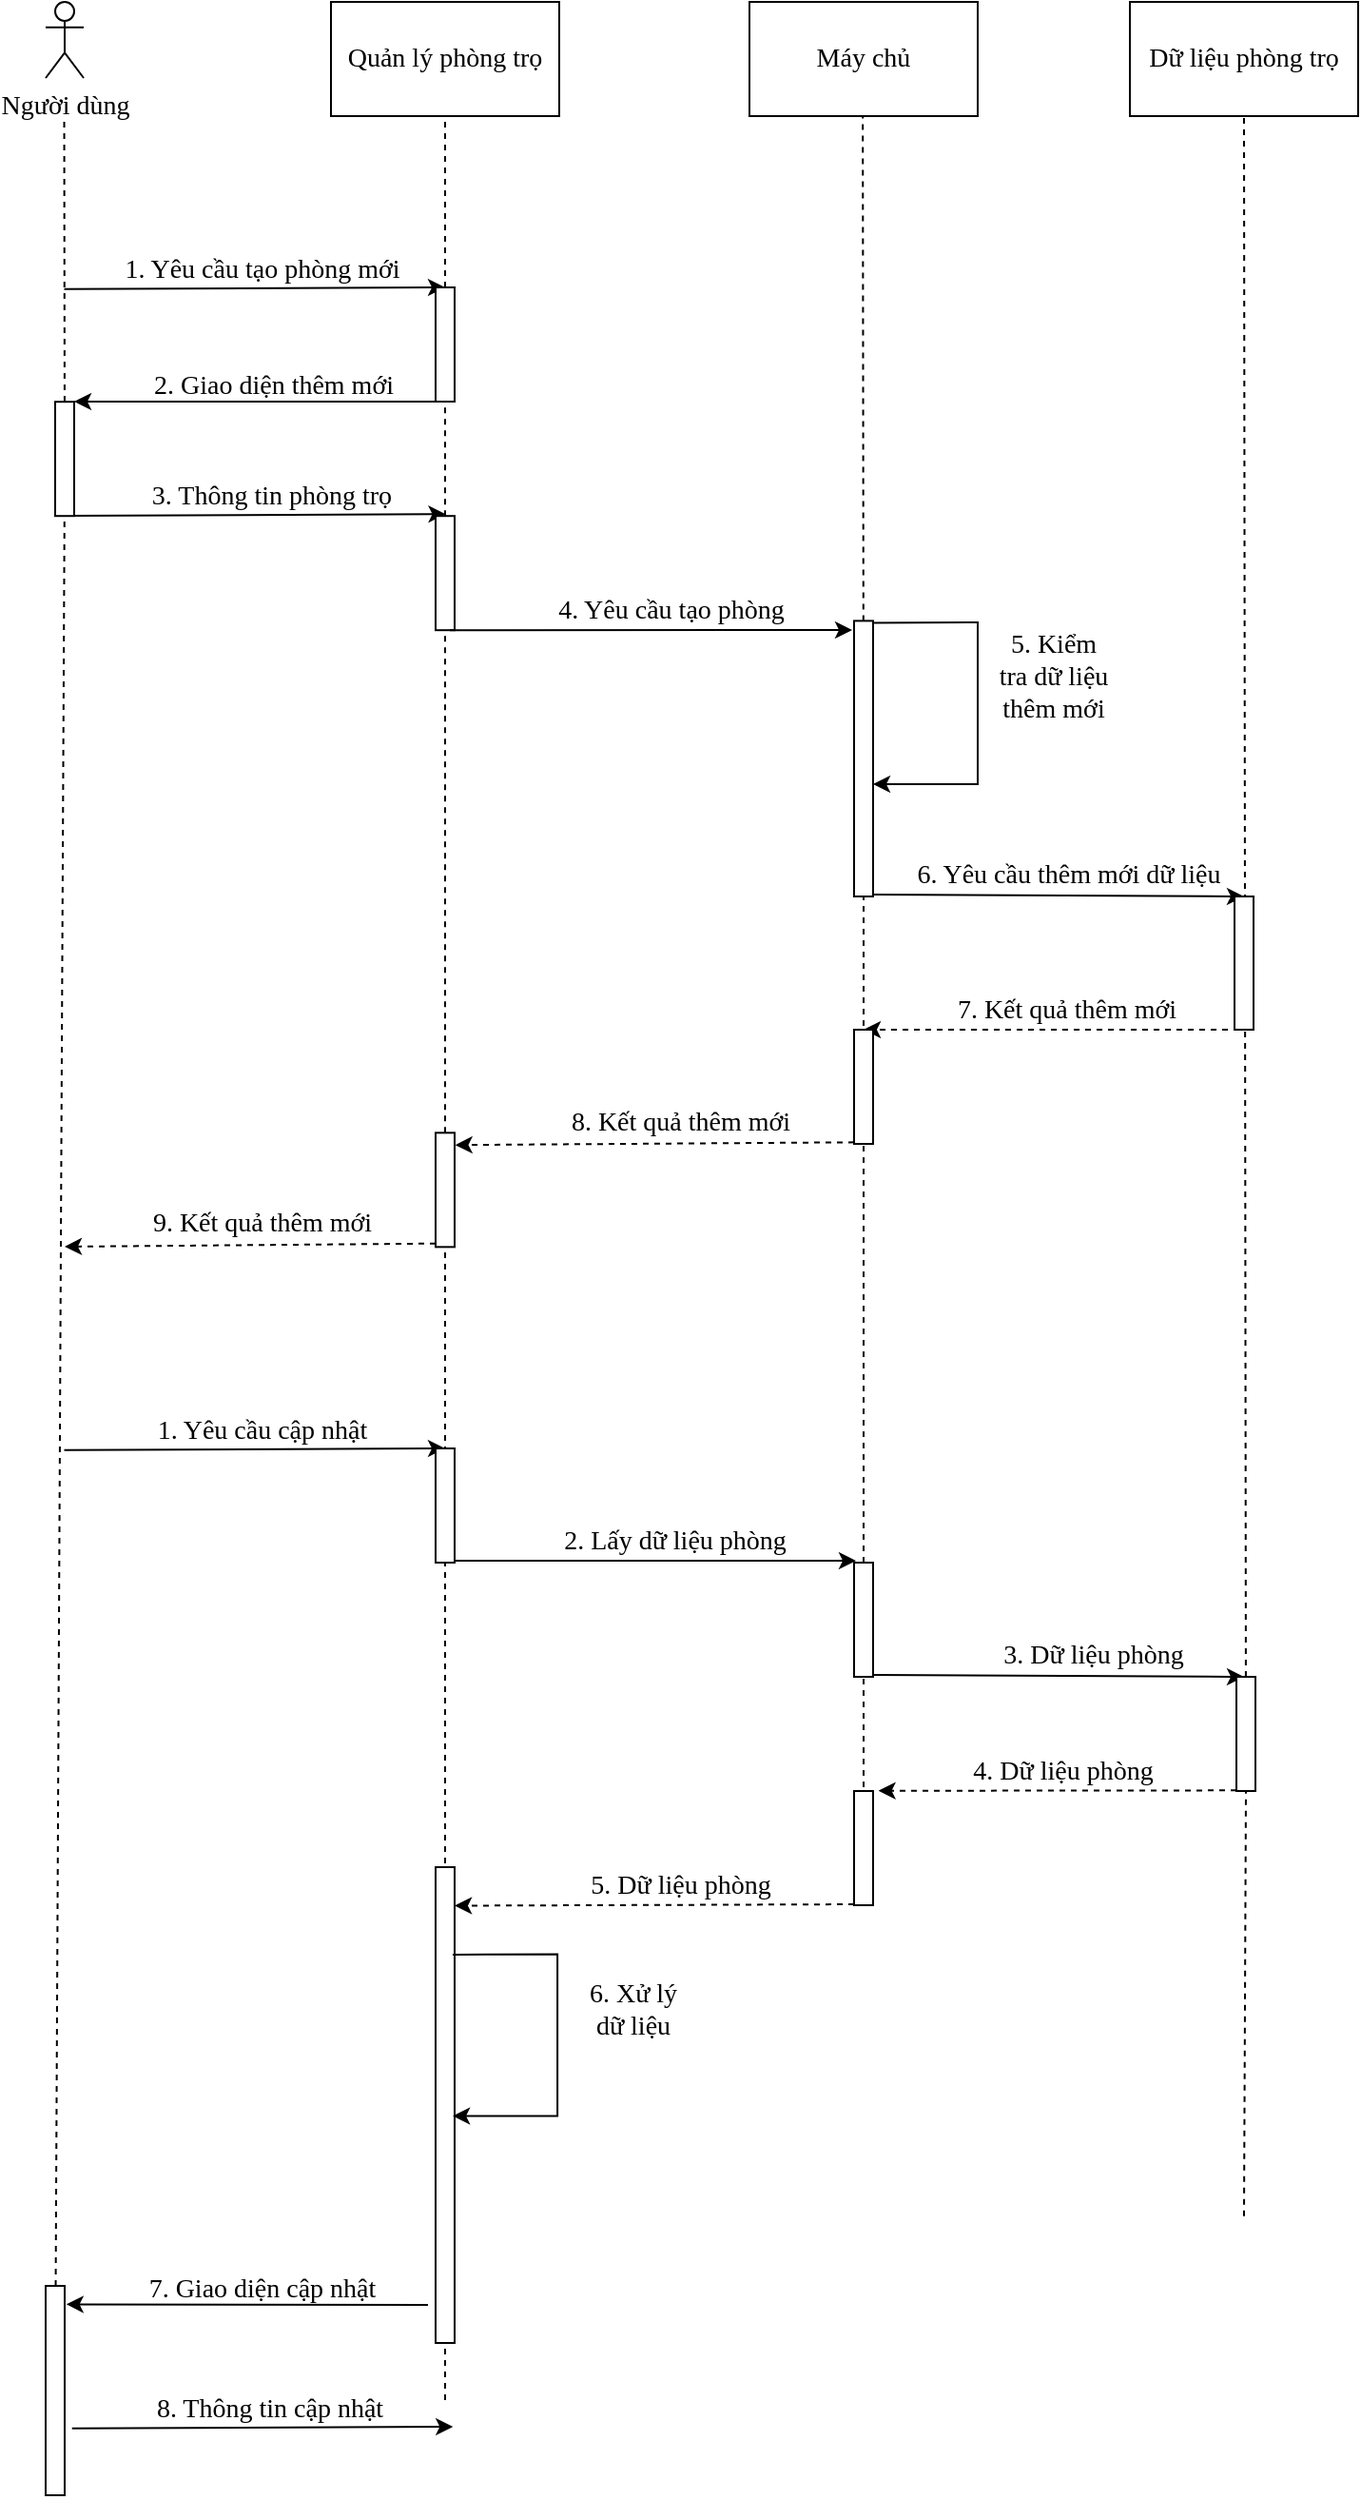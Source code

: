 <mxfile version="22.0.8" type="device">
  <diagram name="Trang-1" id="R2SSgekKrFJc0sKT6GDx">
    <mxGraphModel dx="311" dy="168" grid="1" gridSize="10" guides="1" tooltips="1" connect="1" arrows="1" fold="1" page="1" pageScale="1" pageWidth="827" pageHeight="1169" math="0" shadow="0">
      <root>
        <mxCell id="0" />
        <mxCell id="1" parent="0" />
        <mxCell id="ekgqlXPSo2zlpU3kf7QV-1" value="Người dùng" style="shape=umlActor;verticalLabelPosition=bottom;verticalAlign=top;html=1;outlineConnect=0;fontFamily=Times New Roman;fontSize=14;" vertex="1" parent="1">
          <mxGeometry x="70" y="50" width="20" height="40" as="geometry" />
        </mxCell>
        <mxCell id="ekgqlXPSo2zlpU3kf7QV-2" value="Quản lý phòng trọ" style="rounded=0;whiteSpace=wrap;html=1;fontFamily=Times New Roman;fontSize=14;" vertex="1" parent="1">
          <mxGeometry x="220" y="50" width="120" height="60" as="geometry" />
        </mxCell>
        <mxCell id="ekgqlXPSo2zlpU3kf7QV-3" value="Máy chủ" style="rounded=0;whiteSpace=wrap;html=1;fontFamily=Times New Roman;fontSize=14;" vertex="1" parent="1">
          <mxGeometry x="440" y="50" width="120" height="60" as="geometry" />
        </mxCell>
        <mxCell id="ekgqlXPSo2zlpU3kf7QV-4" value="Dữ liệu phòng trọ" style="rounded=0;whiteSpace=wrap;html=1;fontFamily=Times New Roman;fontSize=14;" vertex="1" parent="1">
          <mxGeometry x="640" y="50" width="120" height="60" as="geometry" />
        </mxCell>
        <mxCell id="ekgqlXPSo2zlpU3kf7QV-6" value="" style="endArrow=none;dashed=1;html=1;rounded=0;entryX=0.5;entryY=1;entryDx=0;entryDy=0;fontFamily=Times New Roman;fontSize=14;" edge="1" parent="1" source="ekgqlXPSo2zlpU3kf7QV-12" target="ekgqlXPSo2zlpU3kf7QV-2">
          <mxGeometry width="50" height="50" relative="1" as="geometry">
            <mxPoint x="280" y="831.391" as="sourcePoint" />
            <mxPoint x="490" y="170" as="targetPoint" />
          </mxGeometry>
        </mxCell>
        <mxCell id="ekgqlXPSo2zlpU3kf7QV-7" value="" style="endArrow=none;dashed=1;html=1;rounded=0;entryX=0.5;entryY=1;entryDx=0;entryDy=0;fontFamily=Times New Roman;fontSize=14;" edge="1" parent="1" source="ekgqlXPSo2zlpU3kf7QV-62">
          <mxGeometry width="50" height="50" relative="1" as="geometry">
            <mxPoint x="499.933" y="610" as="sourcePoint" />
            <mxPoint x="499.58" y="110" as="targetPoint" />
          </mxGeometry>
        </mxCell>
        <mxCell id="ekgqlXPSo2zlpU3kf7QV-8" value="" style="endArrow=none;dashed=1;html=1;rounded=0;entryX=0.5;entryY=1;entryDx=0;entryDy=0;fontFamily=Times New Roman;fontSize=14;" edge="1" parent="1" source="ekgqlXPSo2zlpU3kf7QV-95">
          <mxGeometry width="50" height="50" relative="1" as="geometry">
            <mxPoint x="700" y="1213.339" as="sourcePoint" />
            <mxPoint x="700" y="110" as="targetPoint" />
          </mxGeometry>
        </mxCell>
        <mxCell id="ekgqlXPSo2zlpU3kf7QV-9" value="" style="endArrow=classic;html=1;rounded=0;fontFamily=Times New Roman;fontSize=14;exitX=0.975;exitY=0.087;exitDx=0;exitDy=0;exitPerimeter=0;" edge="1" parent="1">
          <mxGeometry width="50" height="50" relative="1" as="geometry">
            <mxPoint x="79.75" y="200.9" as="sourcePoint" />
            <mxPoint x="280" y="200" as="targetPoint" />
          </mxGeometry>
        </mxCell>
        <mxCell id="ekgqlXPSo2zlpU3kf7QV-10" value="1. Yêu cầu tạo phòng mới" style="text;html=1;strokeColor=none;fillColor=none;align=center;verticalAlign=middle;whiteSpace=wrap;rounded=0;fontFamily=Times New Roman;fontSize=14;" vertex="1" parent="1">
          <mxGeometry x="109" y="186" width="150" height="10" as="geometry" />
        </mxCell>
        <mxCell id="ekgqlXPSo2zlpU3kf7QV-11" value="" style="endArrow=none;dashed=1;html=1;rounded=0;entryX=0.5;entryY=1;entryDx=0;entryDy=0;fontFamily=Times New Roman;fontSize=14;" edge="1" parent="1" source="ekgqlXPSo2zlpU3kf7QV-57" target="ekgqlXPSo2zlpU3kf7QV-12">
          <mxGeometry width="50" height="50" relative="1" as="geometry">
            <mxPoint x="280" y="831.391" as="sourcePoint" />
            <mxPoint x="280" y="110" as="targetPoint" />
          </mxGeometry>
        </mxCell>
        <mxCell id="ekgqlXPSo2zlpU3kf7QV-12" value="" style="rounded=0;whiteSpace=wrap;html=1;fontFamily=Times New Roman;fontSize=14;" vertex="1" parent="1">
          <mxGeometry x="275" y="200" width="10" height="60" as="geometry" />
        </mxCell>
        <mxCell id="ekgqlXPSo2zlpU3kf7QV-16" value="5. Kiểm tra dữ liệu thêm mới" style="text;html=1;strokeColor=none;fillColor=none;align=center;verticalAlign=middle;whiteSpace=wrap;rounded=0;fontFamily=Times New Roman;fontSize=14;" vertex="1" parent="1">
          <mxGeometry x="570" y="360.25" width="60" height="90" as="geometry" />
        </mxCell>
        <mxCell id="ekgqlXPSo2zlpU3kf7QV-18" value="" style="endArrow=classic;html=1;rounded=0;exitX=0.995;exitY=0.095;exitDx=0;exitDy=0;exitPerimeter=0;fontFamily=Times New Roman;fontSize=14;" edge="1" parent="1">
          <mxGeometry width="50" height="50" relative="1" as="geometry">
            <mxPoint x="504.95" y="376.2" as="sourcePoint" />
            <mxPoint x="505" y="461" as="targetPoint" />
            <Array as="points">
              <mxPoint x="560" y="376" />
              <mxPoint x="560" y="461" />
            </Array>
          </mxGeometry>
        </mxCell>
        <mxCell id="ekgqlXPSo2zlpU3kf7QV-46" value="" style="endArrow=classic;html=1;rounded=0;exitX=0;exitY=1;exitDx=0;exitDy=0;fontFamily=Times New Roman;fontSize=14;entryX=1;entryY=0;entryDx=0;entryDy=0;" edge="1" parent="1" source="ekgqlXPSo2zlpU3kf7QV-12">
          <mxGeometry width="50" height="50" relative="1" as="geometry">
            <mxPoint x="125" y="289.17" as="sourcePoint" />
            <mxPoint x="85" y="260" as="targetPoint" />
          </mxGeometry>
        </mxCell>
        <mxCell id="ekgqlXPSo2zlpU3kf7QV-47" value="2. Giao diện thêm mới" style="text;html=1;strokeColor=none;fillColor=none;align=center;verticalAlign=middle;whiteSpace=wrap;rounded=0;fontFamily=Times New Roman;fontSize=14;" vertex="1" parent="1">
          <mxGeometry x="120" y="247" width="140" height="10" as="geometry" />
        </mxCell>
        <mxCell id="ekgqlXPSo2zlpU3kf7QV-49" value="" style="endArrow=none;dashed=1;html=1;rounded=0;entryX=0.5;entryY=1;entryDx=0;entryDy=0;fontFamily=Times New Roman;fontSize=14;" edge="1" parent="1">
          <mxGeometry width="50" height="50" relative="1" as="geometry">
            <mxPoint x="79.972" y="260" as="sourcePoint" />
            <mxPoint x="79.76" y="110" as="targetPoint" />
          </mxGeometry>
        </mxCell>
        <mxCell id="ekgqlXPSo2zlpU3kf7QV-51" value="" style="endArrow=none;dashed=1;html=1;rounded=0;entryX=0.5;entryY=1;entryDx=0;entryDy=0;fontFamily=Times New Roman;fontSize=14;" edge="1" parent="1" source="ekgqlXPSo2zlpU3kf7QV-111">
          <mxGeometry width="50" height="50" relative="1" as="geometry">
            <mxPoint x="76" y="1350" as="sourcePoint" />
            <mxPoint x="80" y="300" as="targetPoint" />
          </mxGeometry>
        </mxCell>
        <mxCell id="ekgqlXPSo2zlpU3kf7QV-54" value="" style="endArrow=classic;html=1;rounded=0;fontFamily=Times New Roman;fontSize=14;exitX=0.975;exitY=0.087;exitDx=0;exitDy=0;exitPerimeter=0;" edge="1" parent="1">
          <mxGeometry width="50" height="50" relative="1" as="geometry">
            <mxPoint x="80" y="320" as="sourcePoint" />
            <mxPoint x="280.25" y="319.1" as="targetPoint" />
          </mxGeometry>
        </mxCell>
        <mxCell id="ekgqlXPSo2zlpU3kf7QV-55" value="3. Thông tin phòng trọ" style="text;html=1;strokeColor=none;fillColor=none;align=center;verticalAlign=middle;whiteSpace=wrap;rounded=0;fontFamily=Times New Roman;fontSize=14;" vertex="1" parent="1">
          <mxGeometry x="114.25" y="305.1" width="150" height="10" as="geometry" />
        </mxCell>
        <mxCell id="ekgqlXPSo2zlpU3kf7QV-56" value="" style="rounded=0;whiteSpace=wrap;html=1;fontFamily=Times New Roman;fontSize=14;" vertex="1" parent="1">
          <mxGeometry x="75" y="260.1" width="10" height="60" as="geometry" />
        </mxCell>
        <mxCell id="ekgqlXPSo2zlpU3kf7QV-58" value="" style="endArrow=none;dashed=1;html=1;rounded=0;entryX=0.5;entryY=1;entryDx=0;entryDy=0;fontFamily=Times New Roman;fontSize=14;" edge="1" parent="1" source="ekgqlXPSo2zlpU3kf7QV-79" target="ekgqlXPSo2zlpU3kf7QV-57">
          <mxGeometry width="50" height="50" relative="1" as="geometry">
            <mxPoint x="280" y="730" as="sourcePoint" />
            <mxPoint x="280" y="260" as="targetPoint" />
          </mxGeometry>
        </mxCell>
        <mxCell id="ekgqlXPSo2zlpU3kf7QV-57" value="" style="rounded=0;whiteSpace=wrap;html=1;fontFamily=Times New Roman;fontSize=14;" vertex="1" parent="1">
          <mxGeometry x="275" y="320.1" width="10" height="60" as="geometry" />
        </mxCell>
        <mxCell id="ekgqlXPSo2zlpU3kf7QV-60" value="" style="endArrow=classic;html=1;rounded=0;fontFamily=Times New Roman;fontSize=14;exitX=0.75;exitY=1;exitDx=0;exitDy=0;" edge="1" parent="1" source="ekgqlXPSo2zlpU3kf7QV-57">
          <mxGeometry width="50" height="50" relative="1" as="geometry">
            <mxPoint x="289.75" y="380.1" as="sourcePoint" />
            <mxPoint x="494" y="380" as="targetPoint" />
          </mxGeometry>
        </mxCell>
        <mxCell id="ekgqlXPSo2zlpU3kf7QV-61" value="4. Yêu cầu tạo phòng" style="text;html=1;strokeColor=none;fillColor=none;align=center;verticalAlign=middle;whiteSpace=wrap;rounded=0;fontFamily=Times New Roman;fontSize=14;" vertex="1" parent="1">
          <mxGeometry x="324" y="365.2" width="150" height="10" as="geometry" />
        </mxCell>
        <mxCell id="ekgqlXPSo2zlpU3kf7QV-63" value="" style="endArrow=none;dashed=1;html=1;rounded=0;entryX=0.5;entryY=1;entryDx=0;entryDy=0;fontFamily=Times New Roman;fontSize=14;" edge="1" parent="1" source="ekgqlXPSo2zlpU3kf7QV-90" target="ekgqlXPSo2zlpU3kf7QV-62">
          <mxGeometry width="50" height="50" relative="1" as="geometry">
            <mxPoint x="500" y="1000" as="sourcePoint" />
            <mxPoint x="499.58" y="110" as="targetPoint" />
          </mxGeometry>
        </mxCell>
        <mxCell id="ekgqlXPSo2zlpU3kf7QV-62" value="" style="rounded=0;whiteSpace=wrap;html=1;fontFamily=Times New Roman;fontSize=14;" vertex="1" parent="1">
          <mxGeometry x="495" y="375.2" width="10" height="144.8" as="geometry" />
        </mxCell>
        <mxCell id="ekgqlXPSo2zlpU3kf7QV-64" value="" style="endArrow=classic;html=1;rounded=0;fontFamily=Times New Roman;fontSize=14;exitX=0.75;exitY=1;exitDx=0;exitDy=0;" edge="1" parent="1">
          <mxGeometry width="50" height="50" relative="1" as="geometry">
            <mxPoint x="505" y="519" as="sourcePoint" />
            <mxPoint x="700" y="520" as="targetPoint" />
          </mxGeometry>
        </mxCell>
        <mxCell id="ekgqlXPSo2zlpU3kf7QV-65" value="6. Yêu cầu thêm mới dữ liệu" style="text;html=1;strokeColor=none;fillColor=none;align=center;verticalAlign=middle;whiteSpace=wrap;rounded=0;fontFamily=Times New Roman;fontSize=14;" vertex="1" parent="1">
          <mxGeometry x="520" y="504.2" width="176" height="10" as="geometry" />
        </mxCell>
        <mxCell id="ekgqlXPSo2zlpU3kf7QV-66" value="" style="rounded=0;whiteSpace=wrap;html=1;fontFamily=Times New Roman;fontSize=14;" vertex="1" parent="1">
          <mxGeometry x="695" y="520" width="10" height="70" as="geometry" />
        </mxCell>
        <mxCell id="ekgqlXPSo2zlpU3kf7QV-67" value="" style="endArrow=classic;html=1;rounded=0;exitX=0.25;exitY=1;exitDx=0;exitDy=0;dashed=1;" edge="1" parent="1" source="ekgqlXPSo2zlpU3kf7QV-66">
          <mxGeometry width="50" height="50" relative="1" as="geometry">
            <mxPoint x="430" y="580" as="sourcePoint" />
            <mxPoint x="500" y="590" as="targetPoint" />
          </mxGeometry>
        </mxCell>
        <mxCell id="ekgqlXPSo2zlpU3kf7QV-69" value="" style="endArrow=none;dashed=1;html=1;rounded=0;entryX=0.5;entryY=1;entryDx=0;entryDy=0;fontFamily=Times New Roman;fontSize=14;" edge="1" parent="1" target="ekgqlXPSo2zlpU3kf7QV-68">
          <mxGeometry width="50" height="50" relative="1" as="geometry">
            <mxPoint x="499.933" y="610" as="sourcePoint" />
            <mxPoint x="500" y="520" as="targetPoint" />
          </mxGeometry>
        </mxCell>
        <mxCell id="ekgqlXPSo2zlpU3kf7QV-68" value="" style="rounded=0;whiteSpace=wrap;html=1;fontFamily=Times New Roman;fontSize=14;" vertex="1" parent="1">
          <mxGeometry x="495" y="590" width="10" height="60" as="geometry" />
        </mxCell>
        <mxCell id="ekgqlXPSo2zlpU3kf7QV-70" value="7. Kết quả thêm mới" style="text;html=1;strokeColor=none;fillColor=none;align=center;verticalAlign=middle;whiteSpace=wrap;rounded=0;fontFamily=Times New Roman;fontSize=14;" vertex="1" parent="1">
          <mxGeometry x="519" y="575" width="176" height="10" as="geometry" />
        </mxCell>
        <mxCell id="ekgqlXPSo2zlpU3kf7QV-77" value="" style="endArrow=classic;html=1;rounded=0;exitX=0.25;exitY=1;exitDx=0;exitDy=0;dashed=1;entryX=1.033;entryY=0.107;entryDx=0;entryDy=0;entryPerimeter=0;" edge="1" parent="1" target="ekgqlXPSo2zlpU3kf7QV-79">
          <mxGeometry width="50" height="50" relative="1" as="geometry">
            <mxPoint x="495" y="649.17" as="sourcePoint" />
            <mxPoint x="297" y="649.17" as="targetPoint" />
          </mxGeometry>
        </mxCell>
        <mxCell id="ekgqlXPSo2zlpU3kf7QV-78" value="8. Kết quả thêm mới" style="text;html=1;strokeColor=none;fillColor=none;align=center;verticalAlign=middle;whiteSpace=wrap;rounded=0;fontFamily=Times New Roman;fontSize=14;" vertex="1" parent="1">
          <mxGeometry x="316" y="634.17" width="176" height="10" as="geometry" />
        </mxCell>
        <mxCell id="ekgqlXPSo2zlpU3kf7QV-82" value="" style="endArrow=none;dashed=1;html=1;rounded=0;entryX=0.5;entryY=1;entryDx=0;entryDy=0;fontFamily=Times New Roman;fontSize=14;" edge="1" parent="1" target="ekgqlXPSo2zlpU3kf7QV-79">
          <mxGeometry width="50" height="50" relative="1" as="geometry">
            <mxPoint x="280" y="1310" as="sourcePoint" />
            <mxPoint x="280" y="380" as="targetPoint" />
          </mxGeometry>
        </mxCell>
        <mxCell id="ekgqlXPSo2zlpU3kf7QV-79" value="" style="rounded=0;whiteSpace=wrap;html=1;fontFamily=Times New Roman;fontSize=14;" vertex="1" parent="1">
          <mxGeometry x="275" y="644.17" width="10" height="60" as="geometry" />
        </mxCell>
        <mxCell id="ekgqlXPSo2zlpU3kf7QV-83" value="" style="endArrow=classic;html=1;rounded=0;exitX=0.25;exitY=1;exitDx=0;exitDy=0;dashed=1;" edge="1" parent="1">
          <mxGeometry width="50" height="50" relative="1" as="geometry">
            <mxPoint x="275" y="702.34" as="sourcePoint" />
            <mxPoint x="80" y="704" as="targetPoint" />
          </mxGeometry>
        </mxCell>
        <mxCell id="ekgqlXPSo2zlpU3kf7QV-84" value="9. Kết quả thêm mới" style="text;html=1;strokeColor=none;fillColor=none;align=center;verticalAlign=middle;whiteSpace=wrap;rounded=0;fontFamily=Times New Roman;fontSize=14;" vertex="1" parent="1">
          <mxGeometry x="96" y="687.34" width="176" height="10" as="geometry" />
        </mxCell>
        <mxCell id="ekgqlXPSo2zlpU3kf7QV-85" value="" style="endArrow=classic;html=1;rounded=0;fontFamily=Times New Roman;fontSize=14;exitX=0.975;exitY=0.087;exitDx=0;exitDy=0;exitPerimeter=0;" edge="1" parent="1">
          <mxGeometry width="50" height="50" relative="1" as="geometry">
            <mxPoint x="79.75" y="810.9" as="sourcePoint" />
            <mxPoint x="280" y="810" as="targetPoint" />
          </mxGeometry>
        </mxCell>
        <mxCell id="ekgqlXPSo2zlpU3kf7QV-86" value="1. Yêu cầu cập nhật" style="text;html=1;strokeColor=none;fillColor=none;align=center;verticalAlign=middle;whiteSpace=wrap;rounded=0;fontFamily=Times New Roman;fontSize=14;" vertex="1" parent="1">
          <mxGeometry x="109" y="796" width="150" height="10" as="geometry" />
        </mxCell>
        <mxCell id="ekgqlXPSo2zlpU3kf7QV-87" value="" style="rounded=0;whiteSpace=wrap;html=1;fontFamily=Times New Roman;fontSize=14;" vertex="1" parent="1">
          <mxGeometry x="275" y="810" width="10" height="60" as="geometry" />
        </mxCell>
        <mxCell id="ekgqlXPSo2zlpU3kf7QV-88" value="" style="endArrow=classic;html=1;rounded=0;fontFamily=Times New Roman;fontSize=14;exitX=0.75;exitY=1;exitDx=0;exitDy=0;" edge="1" parent="1">
          <mxGeometry width="50" height="50" relative="1" as="geometry">
            <mxPoint x="285" y="869" as="sourcePoint" />
            <mxPoint x="496" y="869" as="targetPoint" />
          </mxGeometry>
        </mxCell>
        <mxCell id="ekgqlXPSo2zlpU3kf7QV-89" value="2. Lấy dữ liệu phòng" style="text;html=1;strokeColor=none;fillColor=none;align=center;verticalAlign=middle;whiteSpace=wrap;rounded=0;fontFamily=Times New Roman;fontSize=14;" vertex="1" parent="1">
          <mxGeometry x="326" y="854.2" width="150" height="10" as="geometry" />
        </mxCell>
        <mxCell id="ekgqlXPSo2zlpU3kf7QV-91" value="" style="endArrow=none;dashed=1;html=1;rounded=0;entryX=0.5;entryY=1;entryDx=0;entryDy=0;fontFamily=Times New Roman;fontSize=14;" edge="1" parent="1" target="ekgqlXPSo2zlpU3kf7QV-90">
          <mxGeometry width="50" height="50" relative="1" as="geometry">
            <mxPoint x="500" y="1000" as="sourcePoint" />
            <mxPoint x="500" y="520" as="targetPoint" />
          </mxGeometry>
        </mxCell>
        <mxCell id="ekgqlXPSo2zlpU3kf7QV-90" value="" style="rounded=0;whiteSpace=wrap;html=1;fontFamily=Times New Roman;fontSize=14;" vertex="1" parent="1">
          <mxGeometry x="495" y="870" width="10" height="60" as="geometry" />
        </mxCell>
        <mxCell id="ekgqlXPSo2zlpU3kf7QV-92" value="" style="endArrow=classic;html=1;rounded=0;fontFamily=Times New Roman;fontSize=14;exitX=0.75;exitY=1;exitDx=0;exitDy=0;" edge="1" parent="1">
          <mxGeometry width="50" height="50" relative="1" as="geometry">
            <mxPoint x="505" y="929" as="sourcePoint" />
            <mxPoint x="700" y="930" as="targetPoint" />
          </mxGeometry>
        </mxCell>
        <mxCell id="ekgqlXPSo2zlpU3kf7QV-93" value="3. Dữ liệu phòng" style="text;html=1;strokeColor=none;fillColor=none;align=center;verticalAlign=middle;whiteSpace=wrap;rounded=0;fontFamily=Times New Roman;fontSize=14;" vertex="1" parent="1">
          <mxGeometry x="546" y="914.2" width="150" height="10" as="geometry" />
        </mxCell>
        <mxCell id="ekgqlXPSo2zlpU3kf7QV-97" value="" style="endArrow=none;dashed=1;html=1;rounded=0;entryX=0.5;entryY=1;entryDx=0;entryDy=0;fontFamily=Times New Roman;fontSize=14;" edge="1" parent="1" target="ekgqlXPSo2zlpU3kf7QV-95">
          <mxGeometry width="50" height="50" relative="1" as="geometry">
            <mxPoint x="700" y="1213.339" as="sourcePoint" />
            <mxPoint x="700" y="110" as="targetPoint" />
          </mxGeometry>
        </mxCell>
        <mxCell id="ekgqlXPSo2zlpU3kf7QV-95" value="" style="rounded=0;whiteSpace=wrap;html=1;fontFamily=Times New Roman;fontSize=14;" vertex="1" parent="1">
          <mxGeometry x="696" y="930" width="10" height="60" as="geometry" />
        </mxCell>
        <mxCell id="ekgqlXPSo2zlpU3kf7QV-98" value="" style="endArrow=classic;html=1;rounded=0;exitX=0.25;exitY=1;exitDx=0;exitDy=0;dashed=1;entryX=1.279;entryY=-0.002;entryDx=0;entryDy=0;entryPerimeter=0;" edge="1" parent="1" target="ekgqlXPSo2zlpU3kf7QV-100">
          <mxGeometry width="50" height="50" relative="1" as="geometry">
            <mxPoint x="696" y="989.67" as="sourcePoint" />
            <mxPoint x="498" y="989.67" as="targetPoint" />
          </mxGeometry>
        </mxCell>
        <mxCell id="ekgqlXPSo2zlpU3kf7QV-99" value="4. Dữ liệu phòng" style="text;html=1;strokeColor=none;fillColor=none;align=center;verticalAlign=middle;whiteSpace=wrap;rounded=0;fontFamily=Times New Roman;fontSize=14;" vertex="1" parent="1">
          <mxGeometry x="517" y="974.67" width="176" height="10" as="geometry" />
        </mxCell>
        <mxCell id="ekgqlXPSo2zlpU3kf7QV-100" value="" style="rounded=0;whiteSpace=wrap;html=1;fontFamily=Times New Roman;fontSize=14;" vertex="1" parent="1">
          <mxGeometry x="495" y="990" width="10" height="60" as="geometry" />
        </mxCell>
        <mxCell id="ekgqlXPSo2zlpU3kf7QV-102" value="" style="endArrow=classic;html=1;rounded=0;exitX=0.25;exitY=1;exitDx=0;exitDy=0;dashed=1;entryX=1.003;entryY=0.081;entryDx=0;entryDy=0;entryPerimeter=0;" edge="1" parent="1" target="ekgqlXPSo2zlpU3kf7QV-104">
          <mxGeometry width="50" height="50" relative="1" as="geometry">
            <mxPoint x="495" y="1049.52" as="sourcePoint" />
            <mxPoint x="290" y="1050" as="targetPoint" />
          </mxGeometry>
        </mxCell>
        <mxCell id="ekgqlXPSo2zlpU3kf7QV-103" value="5. Dữ liệu phòng" style="text;html=1;strokeColor=none;fillColor=none;align=center;verticalAlign=middle;whiteSpace=wrap;rounded=0;fontFamily=Times New Roman;fontSize=14;" vertex="1" parent="1">
          <mxGeometry x="316" y="1034.52" width="176" height="10" as="geometry" />
        </mxCell>
        <mxCell id="ekgqlXPSo2zlpU3kf7QV-104" value="" style="rounded=0;whiteSpace=wrap;html=1;fontFamily=Times New Roman;fontSize=14;" vertex="1" parent="1">
          <mxGeometry x="275" y="1030" width="10" height="250" as="geometry" />
        </mxCell>
        <mxCell id="ekgqlXPSo2zlpU3kf7QV-106" value="6. Xử lý dữ liệu" style="text;html=1;strokeColor=none;fillColor=none;align=center;verticalAlign=middle;whiteSpace=wrap;rounded=0;fontFamily=Times New Roman;fontSize=14;" vertex="1" parent="1">
          <mxGeometry x="349.05" y="1060" width="60" height="90" as="geometry" />
        </mxCell>
        <mxCell id="ekgqlXPSo2zlpU3kf7QV-107" value="" style="endArrow=classic;html=1;rounded=0;exitX=0.995;exitY=0.095;exitDx=0;exitDy=0;exitPerimeter=0;fontFamily=Times New Roman;fontSize=14;" edge="1" parent="1">
          <mxGeometry width="50" height="50" relative="1" as="geometry">
            <mxPoint x="284" y="1075.95" as="sourcePoint" />
            <mxPoint x="284.05" y="1160.75" as="targetPoint" />
            <Array as="points">
              <mxPoint x="339.05" y="1075.75" />
              <mxPoint x="339.05" y="1160.75" />
            </Array>
          </mxGeometry>
        </mxCell>
        <mxCell id="ekgqlXPSo2zlpU3kf7QV-108" value="" style="endArrow=classic;html=1;rounded=0;fontFamily=Times New Roman;fontSize=14;entryX=1.087;entryY=0.088;entryDx=0;entryDy=0;entryPerimeter=0;exitX=-0.4;exitY=0.92;exitDx=0;exitDy=0;exitPerimeter=0;" edge="1" parent="1" source="ekgqlXPSo2zlpU3kf7QV-104" target="ekgqlXPSo2zlpU3kf7QV-111">
          <mxGeometry width="50" height="50" relative="1" as="geometry">
            <mxPoint x="270" y="1260" as="sourcePoint" />
            <mxPoint x="90" y="1160" as="targetPoint" />
          </mxGeometry>
        </mxCell>
        <mxCell id="ekgqlXPSo2zlpU3kf7QV-109" value="7. Giao diện cập nhật" style="text;html=1;strokeColor=none;fillColor=none;align=center;verticalAlign=middle;whiteSpace=wrap;rounded=0;fontFamily=Times New Roman;fontSize=14;" vertex="1" parent="1">
          <mxGeometry x="109" y="1247" width="150" height="10" as="geometry" />
        </mxCell>
        <mxCell id="ekgqlXPSo2zlpU3kf7QV-115" value="" style="endArrow=none;dashed=1;html=1;rounded=0;entryX=0.5;entryY=1;entryDx=0;entryDy=0;fontFamily=Times New Roman;fontSize=14;" edge="1" parent="1" target="ekgqlXPSo2zlpU3kf7QV-111">
          <mxGeometry width="50" height="50" relative="1" as="geometry">
            <mxPoint x="76" y="1350" as="sourcePoint" />
            <mxPoint x="80" y="300" as="targetPoint" />
          </mxGeometry>
        </mxCell>
        <mxCell id="ekgqlXPSo2zlpU3kf7QV-111" value="" style="rounded=0;whiteSpace=wrap;html=1;fontFamily=Times New Roman;fontSize=14;" vertex="1" parent="1">
          <mxGeometry x="70" y="1250" width="10" height="110" as="geometry" />
        </mxCell>
        <mxCell id="ekgqlXPSo2zlpU3kf7QV-116" value="" style="endArrow=classic;html=1;rounded=0;fontFamily=Times New Roman;fontSize=14;exitX=0.975;exitY=0.087;exitDx=0;exitDy=0;exitPerimeter=0;" edge="1" parent="1">
          <mxGeometry width="50" height="50" relative="1" as="geometry">
            <mxPoint x="83.87" y="1324.9" as="sourcePoint" />
            <mxPoint x="284.12" y="1324" as="targetPoint" />
          </mxGeometry>
        </mxCell>
        <mxCell id="ekgqlXPSo2zlpU3kf7QV-117" value="8. Thông tin cập nhật" style="text;html=1;strokeColor=none;fillColor=none;align=center;verticalAlign=middle;whiteSpace=wrap;rounded=0;fontFamily=Times New Roman;fontSize=14;" vertex="1" parent="1">
          <mxGeometry x="113.12" y="1310" width="150" height="10" as="geometry" />
        </mxCell>
      </root>
    </mxGraphModel>
  </diagram>
</mxfile>
